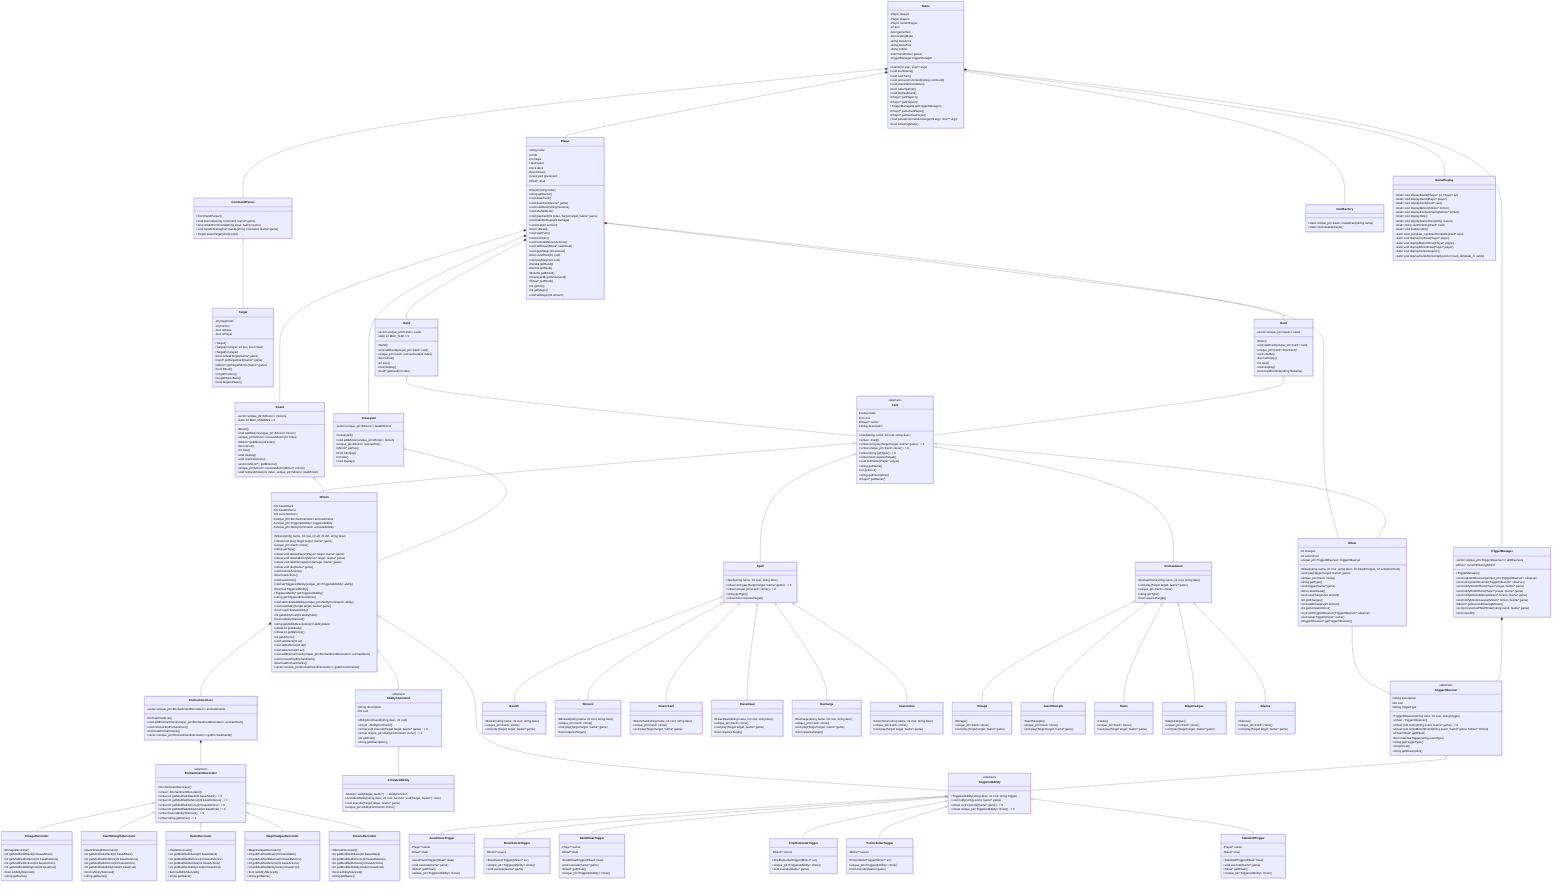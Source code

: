 classDiagram
direction TB
    class Game {
        -Player player1
        -Player player2
        -Player currentPlayer
        -int turn
        -bool gameOver
        -bool testingMode
        -string deck1File
        -string deck2File
        -string initFile
        -CommandParser parser
        -TriggerManager triggerManager
        +Game(int argc, char** argv)
        +void startGame()
        +void nextTurn()
        +void processCommand(string command)
        +void checkWinCondition()
        +bool isGameOver()
        +void displayBoard()
        +Player* getPlayer1()
        +Player* getPlayer2()
        +TriggerManager& getTriggerManager()
        +Player* getActivePlayer()
        +Player* getInactivePlayer()
        +void parseCommandLineArgs(int argc, char** argv)
        +bool isTestingMode()
    }

    class CommandParser {
        +CommandParser()
        +void execute(string command, Game* game)
        +bool isValidCommand(string input, Game* game)
        +void handleTestingCommands(string command, Game* game)
        +Target parseTarget(string input)
    }

    class Target {
        -int playerNum
        -int position
        -bool isRitual
        -bool isPlayer
        +Target()
        +Target(int player, int pos, bool ritual)
        +Target(int player)
        +bool isValidTarget(Game* game)
        +Card* getTargetCard(Game* game)
        +Minion* getTargetMinion(Game* game)
        +bool Ritual()
        +int getPosition()
        +int getPlayerNum()
        +bool targetsPlayer()
    }

    class Player {
        -string name
        -int life
        -int magic
        -Hand hand
        -Deck deck
        -Board board
        -Graveyard graveyard
        -Ritual* ritual
        +Player(string name)
        +string getName()
        +void drawCard()
        +void drawCard(Game* game)
        +void loadDeck(string filename)
        +void shuffleDeck()
        +void playCard(int index, Target target, Game* game)
        +void takeDamage(int damage)
        +void heal(int amount)
        +bool isDead()
        +void startTurn()
        +void endTurn()
        +void restoreMinionsActions()
        +void setRitual(Ritual* newRitual)
        +void gainMagic(int amount)
        +bool canAfford(int cost)
        +void payMagic(int cost)
        +Hand& getHand()
        +Deck& getDeck()
        +Board& getBoard()
        +Graveyard& getGraveyard()
        +Ritual* getRitual()
        +int getLife()
        +int getMagic()
        +void setMagic(int amount)
    }

    class Hand {
        -vector~unique_ptr~Card~~ cards
        -static int MAX_SIZE = 5
        +Hand()
        +void addCard(unique_ptr~Card~ card)
        +unique_ptr~Card~ removeCard(int index)
        +bool isFull()
        +int size()
        +void display()
        +Card* getCard(int index)
    }

    class Deck {
        -vector~unique_ptr~Card~~ cards
        +Deck()
        +void addCard(unique_ptr~Card~ card)
        +unique_ptr~Card~ drawCard()
        +void shuffle()
        +bool isEmpty()
        +int size()
        +void display()
        +void loadFromFile(string filename)
    }

    class Board {
        -vector~unique_ptr~Minion~~ minions
        -static int MAX_MINIONS = 5
        +Board()
        +void addMinion(unique_ptr~Minion~ minion)
        +unique_ptr~Minion~ removeMinion(int index)
        +Minion* getMinion(int index)
        +bool isFull()
        +int size()
        +void display()
        +void restoreActions()
        +vector~Minion*~ getMinions()
        +unique_ptr~Minion~ removeMinion(Minion* minion)
        +void replaceMinion(int index, unique_ptr~Minion~ newMinion)
    }

    class Graveyard {
        -vector~unique_ptr~Minion~~ deadMinions
        +Graveyard()
        +void addMinion(unique_ptr~Minion~ minion)
        +unique_ptr~Minion~ removeTop()
        +Minion* getTop()
        +bool isEmpty()
        +int size()
        +void display()
    }

    class Card {
        #string name
        #int cost
        #Player* owner
        #string description
        +Card(string name, int cost, string desc)
        +virtual ~Card()
        +virtual void play(Target target, Game* game) = 0
        +virtual unique_ptr~Card~ clone() = 0
        +virtual string getType() = 0
        +virtual bool requiresTarget()
        +void setOwner(Player* player)
        +string getName()
        +int getCost()
        +string getDescription()
        +Player* getOwner()
    }

    class Spell {
        +Spell(string name, int cost, string desc)
        +virtual void play(Target target, Game* game) = 0
        +virtual unique_ptr~Card~ clone() = 0
        +string getType()
        +virtual bool requiresTarget()
    }

    class Minion {
        #int baseAttack
        #int baseDefence
        #int currentActions
        #unique_ptr~EnchantmentList~ enchantments
        #unique_ptr~TriggeredAbility~ triggeredAbility
        #unique_ptr~AbilityCommand~ activatedAbility
        +Minion(string name, int cost, int att, int def, string desc)
        +virtual void play(Target target, Game* game)
        +unique_ptr~Card~ clone()
        +string getType()
        +virtual void attackPlayer(Player* target, Game* game)
        +virtual void attackMinion(Minion* target, Game* game)
        +virtual void takeDamage(int damage, Game* game)
        +virtual void die(Game* game)
        +void restoreActions()
        +bool hasActions()
        +void useAction()
        +void setTriggeredAbility(unique_ptr~TriggeredAbility~ ability)
        +bool hasTriggeredAbility()
        +TriggeredAbility* getTriggeredAbility()
        +string getTriggeredDescription()
        +void setActivatedAbility(unique_ptr~AbilityCommand~ ability)
        +void useAbility(Target target, Game* game)
        +bool hasActivatedAbility()
        +int getAbilityCost(int abilityIndex)
        +bool isAbilitySilenced()
        +string getAbilityDescription(int abilityIndex)
        +virtual int getAttack()
        +virtual int getDefence()
        +int getActions()
        +void setAttack(int att)
        +void setDefence(int def)
        +void setActions(int act)
        +void addEnchantment(unique_ptr~EnchantmentDecorator~ enchantment)
        +void removeTopEnchantment()
        +bool hasEnchantments()
        +vector~unique_ptr~EnchantmentDecorator~~ getEnchantments()
    }

    class Enchantment {
        +Enchantment(string name, int cost, string desc)
        +void play(Target target, Game* game)
        +unique_ptr~Card~ clone()
        +string getType()
        +bool requiresTarget()
    }

    class EnchantmentDecorator {
        +EnchantmentDecorator()
        +virtual ~EnchantmentDecorator()
        +virtual int getModifiedAttack(int baseAttack) = 0
        +virtual int getModifiedDefence(int baseDefence) = 0
        +virtual int getModifiedActions(int baseActions) = 0
        +virtual int getModifiedAbilityCost(int baseCost) = 0
        +virtual bool isAbilitySilenced() = 0
        +virtual string getName() = 0
    }

    class EnchantmentList {
        -vector~unique_ptr~EnchantmentDecorator~~ enchantments
        +EnchantmentList()
        +void addEnchantment(unique_ptr~EnchantmentDecorator~ enchantment)
        +void removeTopEnchantment()
        +bool hasEnchantments()
        +vector~unique_ptr~EnchantmentDecorator~~ getEnchantments()
    }

    class Ritual {
        -int charges
        -int actionCost
        -unique_ptr~TriggerObserver~ triggerObserver
        +Ritual(string name, int cost, string desc, int initialCharges, int activationCost)
        +void play(Target target, Game* game)
        +unique_ptr~Card~ clone()
        +string getType()
        +void trigger(Game* game)
        +bool canActivate()
        +void useCharges(int amount)
        +int getCharges()
        +void addCharges(int amount)
        +int getActivationCost()
        +void addTriggerObserver(TriggerObserver* observer)
        +void setupTrigger(Player* owner)
        +TriggerObserver* getTriggerObserver()
    }

    class AbilityCommand {
        #string description
        #int cost
        +AbilityCommand(string desc, int cost)
        +virtual ~AbilityCommand()
        +virtual void execute(Target target, Game* game) = 0
        +virtual unique_ptr~AbilityCommand~ clone() = 0
        +int getCost()
        +string getDescription()
    }

    class ActivatedAbility {
        -function~void(Target, Game*)~ abilityFunction
        +ActivatedAbility(string desc, int cost, function~void(Target, Game*)~ func)
        +void execute(Target target, Game* game)
        +unique_ptr~AbilityCommand~ clone()
    }

    class TriggerObserver {
        #string description
        #int cost
        #string triggerType
        +TriggerObserver(string desc, int cost, string trigger)
        +virtual ~TriggerObserver()
        +virtual void notify(string event, Game* game) = 0
        +virtual void notifyMinionEvent(string event, Game* game, Minion* minion)
        +virtual Ritual* getRitual()
        +bool matchesTrigger(string eventType)
        +string getTriggerType()
        +int getCost()
        +string getDescription()
    }

    class TriggeredAbility {
        +TriggeredAbility(string desc, int cost, string trigger)
        +void notify(string event, Game* game)
        +virtual void execute(Game* game) = 0
        +virtual unique_ptr~TriggeredAbility~ clone() = 0
    }

    class TriggerManager {
        -vector~unique_ptr~TriggerObserver~~ allObservers
        -Minion* currentEnteringMinion
        +TriggerManager()
        +void registerObserver(unique_ptr~TriggerObserver~ observer)
        +void unregisterObserver(TriggerObserver* observer)
        +void notifyStartOfTurn(Player* player, Game* game)
        +void notifyEndOfTurn(Player* player, Game* game)
        +void notifyMinionEnters(Minion* minion, Game* game)
        +void notifyMinionLeaves(Minion* minion, Game* game)
        +Minion* getCurrentEnteringMinion()
        +void processInAPNAPOrder(string event, Game* game)
        +void clearAll()
    }

    class CardFactory {
        +static unique_ptr~Card~ createCard(string name)
        +static void initializeCards()
    }

    class GameDisplay {
        +static void displayBoard(Player* p1, Player* p2)
        +static void displayHand(Player* player)
        +static void displayCard(Card* card)
        +static void displayMinion(Minion* minion)
        +static void displayEnchantments(Minion* minion)
        +static void displayHelp()
        +static void displayGameOver(string reason)
        +static string cardToString(Card* card)
        +static void loadAsciiArt()
        -static card_template_t getCardTemplate(Card* card)
        -static void displayTopRow(Player* player)
        -static void displayBottomRow(Player* player)
        -static void displayMinionRow(Player* player)
        -static void displayCenterGraphic()
        -static void displayCardsHorizontally(vector~card_template_t~ cards)
    }

    %% Specific Card Classes
    class Banish {
        +Banish(string name, int cost, string desc)
        +unique_ptr~Card~ clone()
        +void play(Target target, Game* game)
    }

    class Blizzard {
        +Blizzard(string name, int cost, string desc)
        +unique_ptr~Card~ clone()
        +void play(Target target, Game* game)
        +bool requiresTarget()
    }

    class Disenchant {
        +Disenchant(string name, int cost, string desc)
        +unique_ptr~Card~ clone()
        +void play(Target target, Game* game)
    }

    class RaiseDead {
        +RaiseDead(string name, int cost, string desc)
        +unique_ptr~Card~ clone()
        +void play(Target target, Game* game)
        +bool requiresTarget()
    }

    class Recharge {
        +Recharge(string name, int cost, string desc)
        +unique_ptr~Card~ clone()
        +void play(Target target, Game* game)
        +bool requiresTarget()
    }

    class Unsummon {
        +Unsummon(string name, int cost, string desc)
        +unique_ptr~Card~ clone()
        +void play(Target target, Game* game)
    }

    %% Specific Enchantment Classes
    class Enrage {
        +Enrage()
        +unique_ptr~Card~ clone()
        +void play(Target target, Game* game)
    }

    class EnrageDecorator {
        +EnrageDecorator()
        +int getModifiedAttack(int baseAttack)
        +int getModifiedDefence(int baseDefence)
        +int getModifiedActions(int baseActions)
        +int getModifiedAbilityCost(int baseCost)
        +bool isAbilitySilenced()
        +string getName()
    }

    class GiantStrength {
        +GiantStrength()
        +unique_ptr~Card~ clone()
        +void play(Target target, Game* game)
    }

    class GiantStrengthDecorator {
        +GiantStrengthDecorator()
        +int getModifiedAttack(int baseAttack)
        +int getModifiedDefence(int baseDefence)
        +int getModifiedActions(int baseActions)
        +int getModifiedAbilityCost(int baseCost)
        +bool isAbilitySilenced()
        +string getName()
    }

    class Haste {
        +Haste()
        +unique_ptr~Card~ clone()
        +void play(Target target, Game* game)
    }

    class HasteDecorator {
        +HasteDecorator()
        +int getModifiedAttack(int baseAttack)
        +int getModifiedDefence(int baseDefence)
        +int getModifiedActions(int baseActions)
        +int getModifiedAbilityCost(int baseCost)
        +bool isAbilitySilenced()
        +string getName()
    }

    class MagicFatigue {
        +MagicFatigue()
        +unique_ptr~Card~ clone()
        +void play(Target target, Game* game)
    }

    class MagicFatigueDecorator {
        +MagicFatigueDecorator()
        +int getModifiedAttack(int baseAttack)
        +int getModifiedDefence(int baseDefence)
        +int getModifiedActions(int baseActions)
        +int getModifiedAbilityCost(int baseCost)
        +bool isAbilitySilenced()
        +string getName()
    }

    class Silence {
        +Silence()
        +unique_ptr~Card~ clone()
        +void play(Target target, Game* game)
    }

    class SilenceDecorator {
        +SilenceDecorator()
        +int getModifiedAttack(int baseAttack)
        +int getModifiedDefence(int baseDefence)
        +int getModifiedActions(int baseActions)
        +int getModifiedAbilityCost(int baseCost)
        +bool isAbilitySilenced()
        +string getName()
    }

    %% Specific Trigger Classes
    class AuraPowerTrigger {
        -Player* owner
        -Ritual* ritual
        +AuraPowerTrigger(Ritual* ritual)
        +void execute(Game* game)
        +Ritual* getRitual()
        +unique_ptr~TriggeredAbility~ clone()
    }

    class BoneGolemTrigger {
        -Minion* source
        +BoneGolemTrigger(Minion* src)
        +unique_ptr~TriggeredAbility~ clone()
        +void execute(Game* game)
    }

    class DarkRitualTrigger {
        -Player* owner
        -Ritual* ritual
        +DarkRitualTrigger(Ritual* ritual)
        +void execute(Game* game)
        +Ritual* getRitual()
        +unique_ptr~TriggeredAbility~ clone()
    }

    class FireElementalTrigger {
        -Minion* source
        +FireElementalTrigger(Minion* src)
        +unique_ptr~TriggeredAbility~ clone()
        +void execute(Game* game)
    }

    class PotionSellerTrigger {
        -Minion* source
        +PotionSellerTrigger(Minion* src)
        +unique_ptr~TriggeredAbility~ clone()
        +void execute(Game* game)
    }

    class StandstillTrigger {
        -Player* owner
        -Ritual* ritual
        +StandstillTrigger(Ritual* ritual)
        +void execute(Game* game)
        +Ritual* getRitual()
        +unique_ptr~TriggeredAbility~ clone()
    }

    %% Abstract Classes
    <<abstract>> Card
    <<abstract>> EnchantmentDecorator
    <<abstract>> AbilityCommand
    <<abstract>> TriggerObserver
    <<abstract>> TriggeredAbility

    %% Relationships
    Game *-- Player
    Game *-- CommandParser
    Game *-- TriggerManager

    Player *-- Hand
    Player *-- Deck
    Player *-- Board
    Player *-- Graveyard
    Player o-- Ritual
    
    Minion *-- EnchantmentList
    Minion o-- TriggeredAbility
    Minion o-- AbilityCommand

    Ritual o-- TriggerObserver

    TriggerManager *-- TriggerObserver

    EnchantmentList *-- EnchantmentDecorator

    %% Inheritance
    Card <|-- Spell
    Card <|-- Minion
    Card <|-- Enchantment
    Card <|-- Ritual

    Spell <|-- Banish
    Spell <|-- Blizzard
    Spell <|-- Disenchant
    Spell <|-- RaiseDead
    Spell <|-- Recharge
    Spell <|-- Unsummon

    Enchantment <|-- Enrage
    Enchantment <|-- GiantStrength
    Enchantment <|-- Haste
    Enchantment <|-- MagicFatigue
    Enchantment <|-- Silence

    EnchantmentDecorator <|-- EnrageDecorator
    EnchantmentDecorator <|-- GiantStrengthDecorator
    EnchantmentDecorator <|-- HasteDecorator
    EnchantmentDecorator <|-- MagicFatigueDecorator
    EnchantmentDecorator <|-- SilenceDecorator

    AbilityCommand <|-- ActivatedAbility

    TriggerObserver <|-- TriggeredAbility

    TriggeredAbility <|-- AuraPowerTrigger
    TriggeredAbility <|-- BoneGolemTrigger
    TriggeredAbility <|-- DarkRitualTrigger
    TriggeredAbility <|-- FireElementalTrigger
    TriggeredAbility <|-- PotionSellerTrigger
    TriggeredAbility <|-- StandstillTrigger

    %% Associations
    Hand o-- Card
    Deck o-- Card
    Board o-- Minion
    Graveyard o-- Minion
    CommandParser o-- Target
    Game o-- CardFactory
    Game o-- GameDisplay